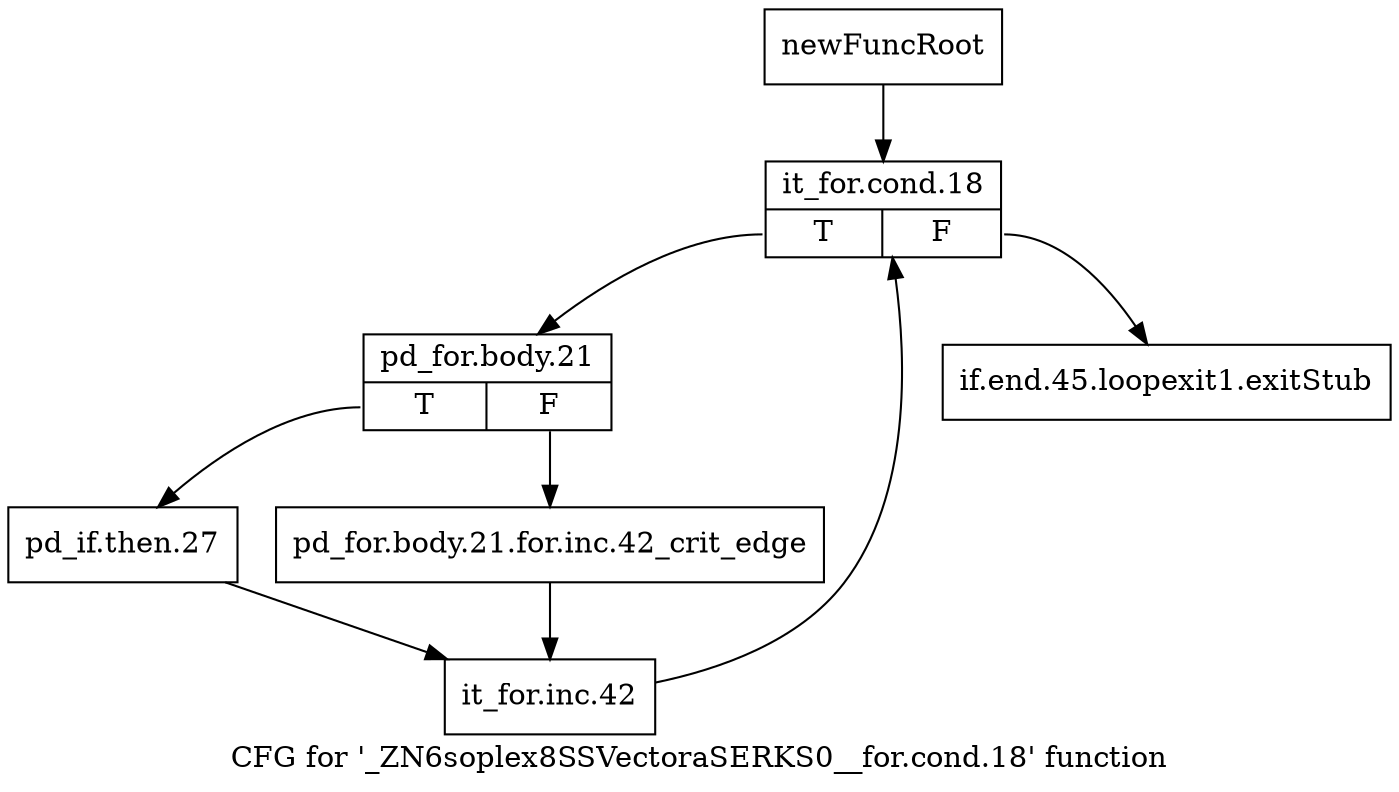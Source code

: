 digraph "CFG for '_ZN6soplex8SSVectoraSERKS0__for.cond.18' function" {
	label="CFG for '_ZN6soplex8SSVectoraSERKS0__for.cond.18' function";

	Node0x2b49900 [shape=record,label="{newFuncRoot}"];
	Node0x2b49900 -> Node0x2b499a0;
	Node0x2b49950 [shape=record,label="{if.end.45.loopexit1.exitStub}"];
	Node0x2b499a0 [shape=record,label="{it_for.cond.18|{<s0>T|<s1>F}}"];
	Node0x2b499a0:s0 -> Node0x2b499f0;
	Node0x2b499a0:s1 -> Node0x2b49950;
	Node0x2b499f0 [shape=record,label="{pd_for.body.21|{<s0>T|<s1>F}}"];
	Node0x2b499f0:s0 -> Node0x2b49a90;
	Node0x2b499f0:s1 -> Node0x2b49a40;
	Node0x2b49a40 [shape=record,label="{pd_for.body.21.for.inc.42_crit_edge}"];
	Node0x2b49a40 -> Node0x2b49ae0;
	Node0x2b49a90 [shape=record,label="{pd_if.then.27}"];
	Node0x2b49a90 -> Node0x2b49ae0;
	Node0x2b49ae0 [shape=record,label="{it_for.inc.42}"];
	Node0x2b49ae0 -> Node0x2b499a0;
}
